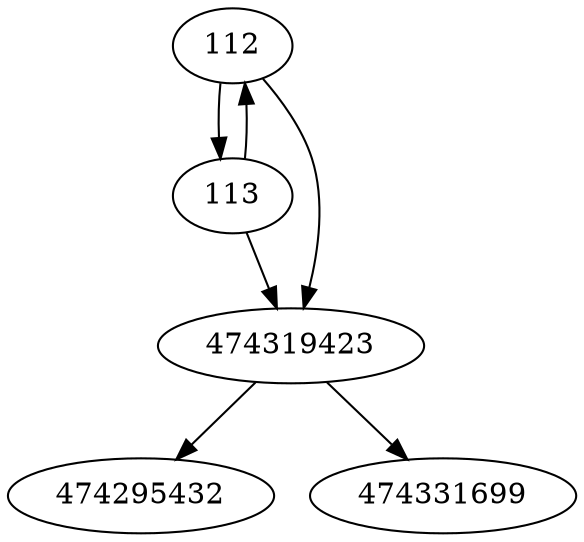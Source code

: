 strict digraph  {
474295432;
112;
113;
474331699;
474319423;
112 -> 474319423;
112 -> 113;
113 -> 474319423;
113 -> 112;
474319423 -> 474331699;
474319423 -> 474295432;
}
